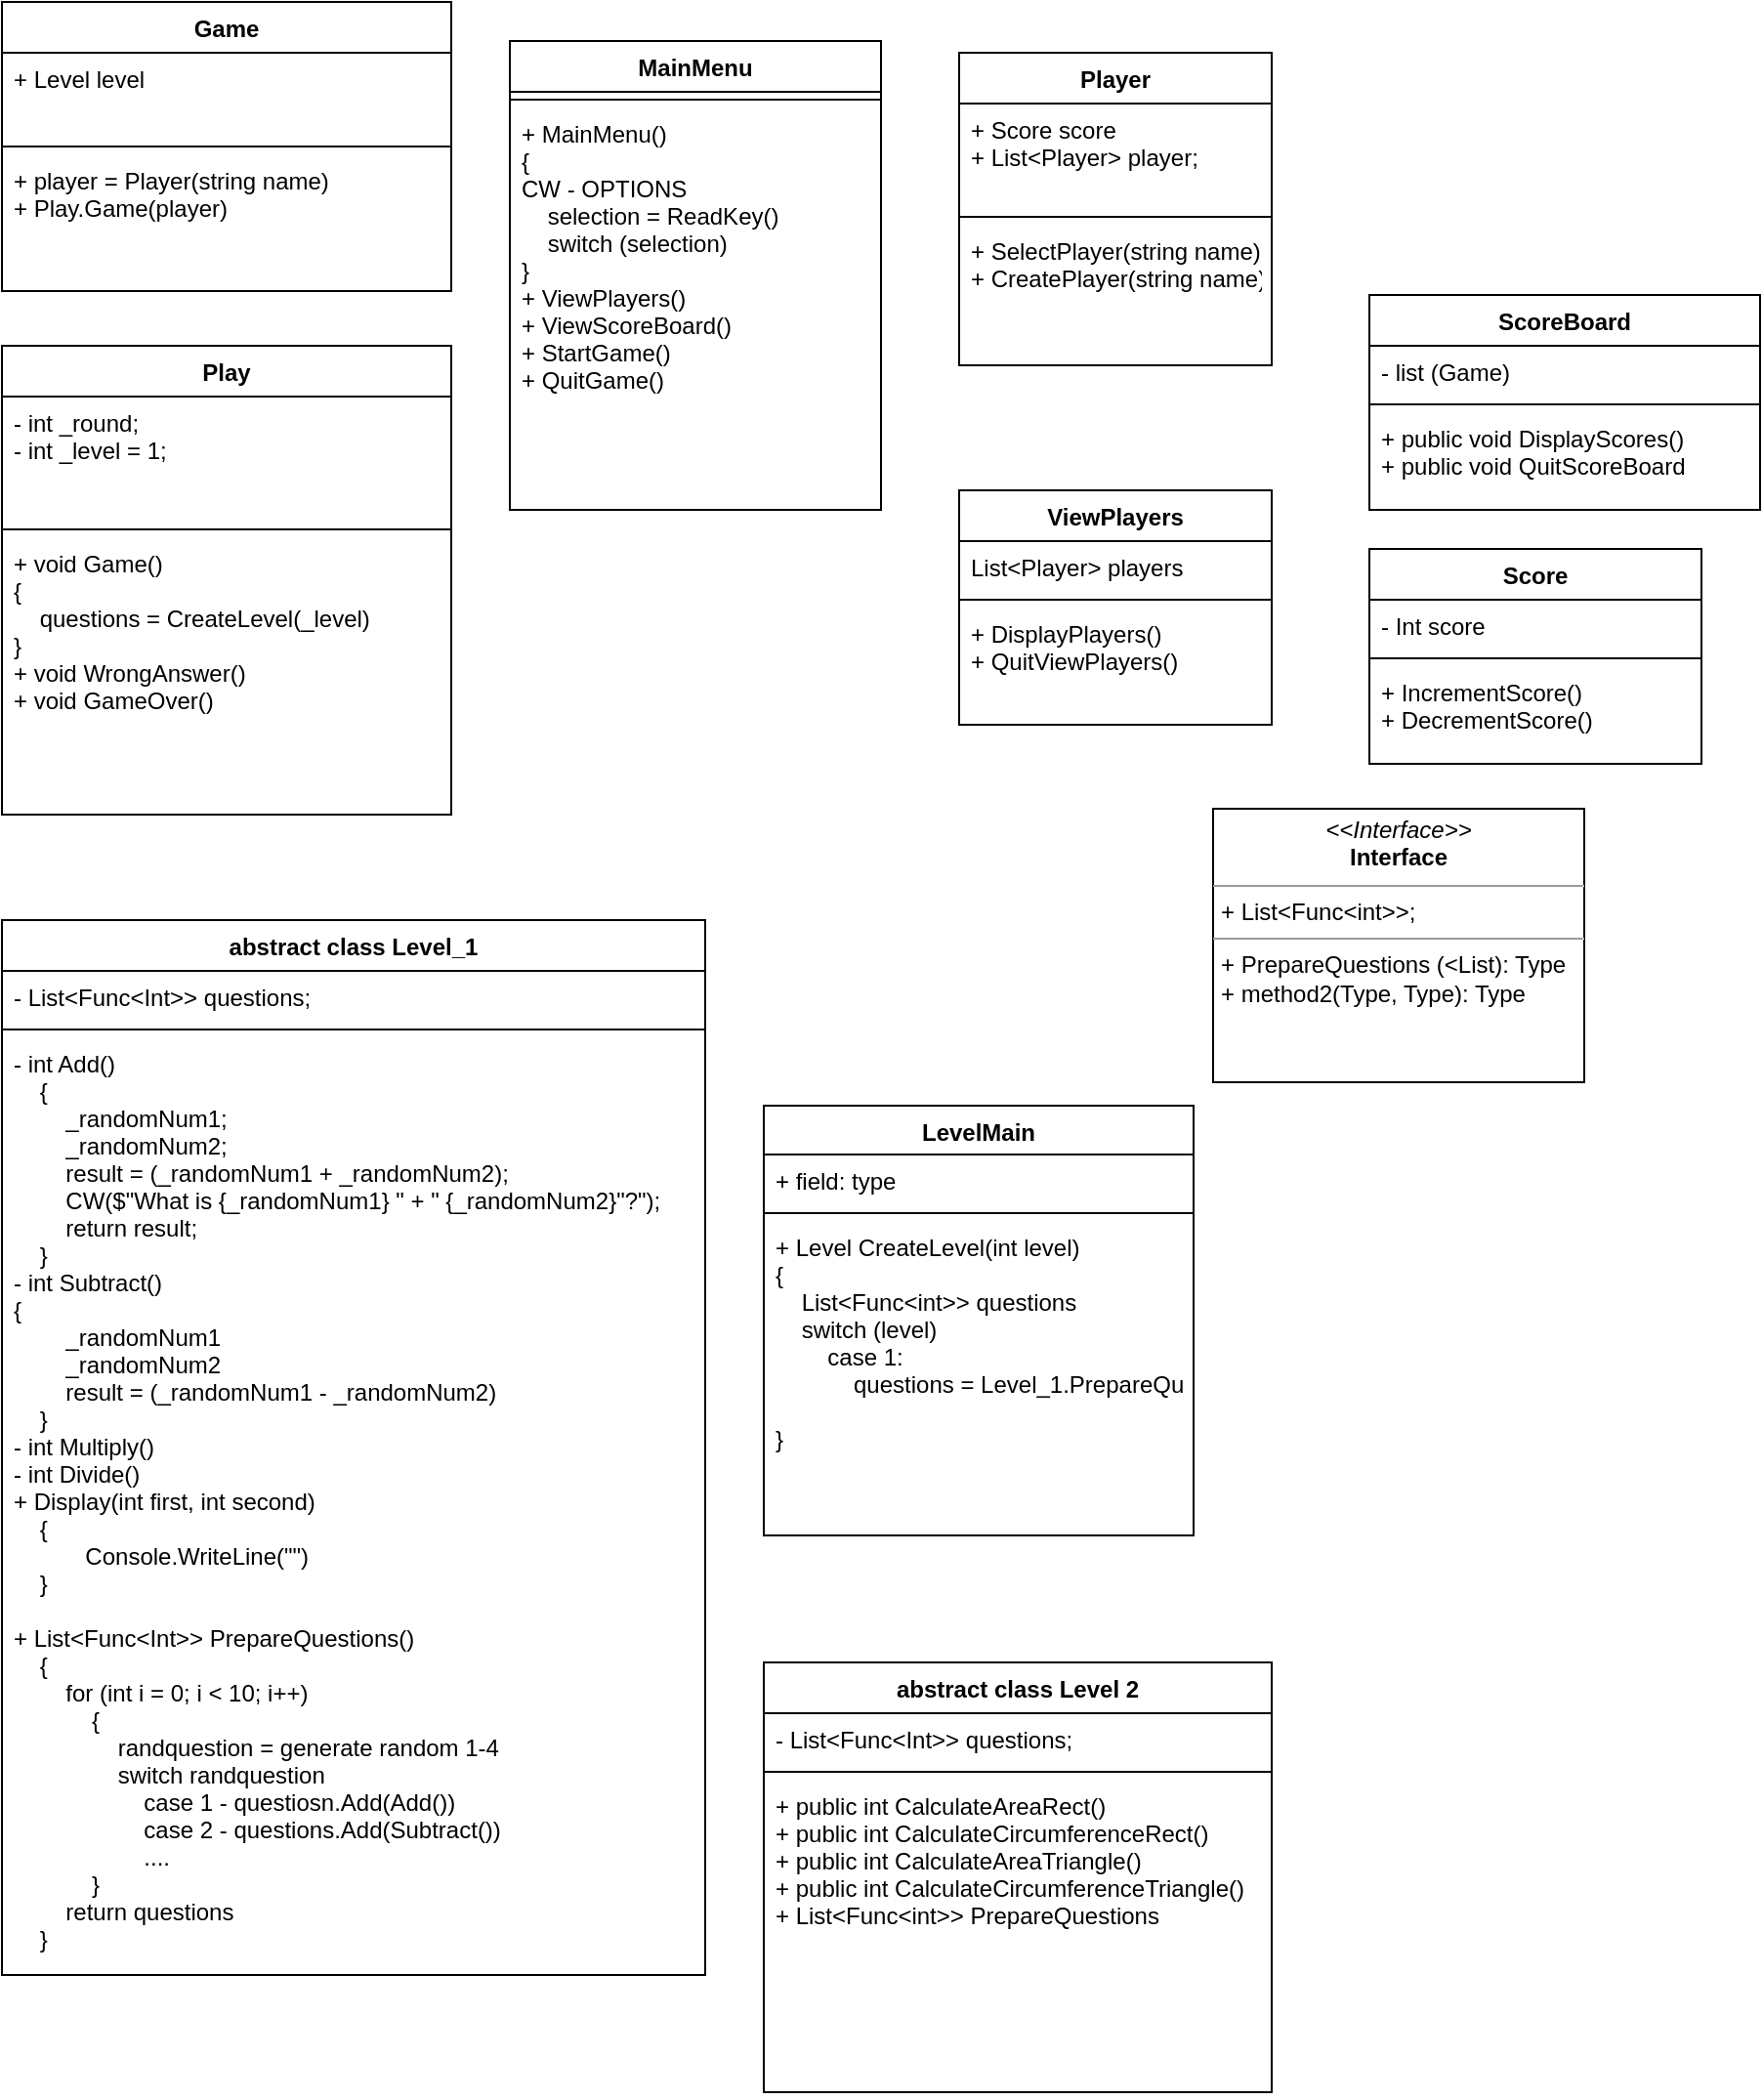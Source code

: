 <mxfile version="20.3.6" type="device"><diagram id="C5RBs43oDa-KdzZeNtuy" name="Page-1"><mxGraphModel dx="1422" dy="794" grid="1" gridSize="10" guides="1" tooltips="1" connect="1" arrows="1" fold="1" page="1" pageScale="1" pageWidth="827" pageHeight="1169" math="0" shadow="0"><root><mxCell id="WIyWlLk6GJQsqaUBKTNV-0"/><mxCell id="WIyWlLk6GJQsqaUBKTNV-1" parent="WIyWlLk6GJQsqaUBKTNV-0"/><mxCell id="1tXJY1DNsXPupj3n5uvp-0" value="Game" style="swimlane;fontStyle=1;align=center;verticalAlign=top;childLayout=stackLayout;horizontal=1;startSize=26;horizontalStack=0;resizeParent=1;resizeParentMax=0;resizeLast=0;collapsible=1;marginBottom=0;" vertex="1" parent="WIyWlLk6GJQsqaUBKTNV-1"><mxGeometry x="30" y="20" width="230" height="148" as="geometry"><mxRectangle x="30" y="30" width="70" height="30" as="alternateBounds"/></mxGeometry></mxCell><mxCell id="1tXJY1DNsXPupj3n5uvp-1" value="+ Level level " style="text;strokeColor=none;fillColor=none;align=left;verticalAlign=top;spacingLeft=4;spacingRight=4;overflow=hidden;rotatable=0;points=[[0,0.5],[1,0.5]];portConstraint=eastwest;" vertex="1" parent="1tXJY1DNsXPupj3n5uvp-0"><mxGeometry y="26" width="230" height="44" as="geometry"/></mxCell><mxCell id="1tXJY1DNsXPupj3n5uvp-2" value="" style="line;strokeWidth=1;fillColor=none;align=left;verticalAlign=middle;spacingTop=-1;spacingLeft=3;spacingRight=3;rotatable=0;labelPosition=right;points=[];portConstraint=eastwest;strokeColor=inherit;" vertex="1" parent="1tXJY1DNsXPupj3n5uvp-0"><mxGeometry y="70" width="230" height="8" as="geometry"/></mxCell><mxCell id="1tXJY1DNsXPupj3n5uvp-3" value="+ player = Player(string name)&#10;+ Play.Game(player) &#10;" style="text;strokeColor=none;fillColor=none;align=left;verticalAlign=top;spacingLeft=4;spacingRight=4;overflow=hidden;rotatable=0;points=[[0,0.5],[1,0.5]];portConstraint=eastwest;" vertex="1" parent="1tXJY1DNsXPupj3n5uvp-0"><mxGeometry y="78" width="230" height="70" as="geometry"/></mxCell><mxCell id="1tXJY1DNsXPupj3n5uvp-4" value="ScoreBoard" style="swimlane;fontStyle=1;align=center;verticalAlign=top;childLayout=stackLayout;horizontal=1;startSize=26;horizontalStack=0;resizeParent=1;resizeParentMax=0;resizeLast=0;collapsible=1;marginBottom=0;" vertex="1" parent="WIyWlLk6GJQsqaUBKTNV-1"><mxGeometry x="730" y="170" width="200" height="110" as="geometry"/></mxCell><mxCell id="1tXJY1DNsXPupj3n5uvp-5" value="- list (Game)" style="text;strokeColor=none;fillColor=none;align=left;verticalAlign=top;spacingLeft=4;spacingRight=4;overflow=hidden;rotatable=0;points=[[0,0.5],[1,0.5]];portConstraint=eastwest;" vertex="1" parent="1tXJY1DNsXPupj3n5uvp-4"><mxGeometry y="26" width="200" height="26" as="geometry"/></mxCell><mxCell id="1tXJY1DNsXPupj3n5uvp-6" value="" style="line;strokeWidth=1;fillColor=none;align=left;verticalAlign=middle;spacingTop=-1;spacingLeft=3;spacingRight=3;rotatable=0;labelPosition=right;points=[];portConstraint=eastwest;strokeColor=inherit;" vertex="1" parent="1tXJY1DNsXPupj3n5uvp-4"><mxGeometry y="52" width="200" height="8" as="geometry"/></mxCell><mxCell id="1tXJY1DNsXPupj3n5uvp-7" value="+ public void DisplayScores() &#10;+ public void QuitScoreBoard" style="text;strokeColor=none;fillColor=none;align=left;verticalAlign=top;spacingLeft=4;spacingRight=4;overflow=hidden;rotatable=0;points=[[0,0.5],[1,0.5]];portConstraint=eastwest;" vertex="1" parent="1tXJY1DNsXPupj3n5uvp-4"><mxGeometry y="60" width="200" height="50" as="geometry"/></mxCell><mxCell id="1tXJY1DNsXPupj3n5uvp-8" value="Play" style="swimlane;fontStyle=1;align=center;verticalAlign=top;childLayout=stackLayout;horizontal=1;startSize=26;horizontalStack=0;resizeParent=1;resizeParentMax=0;resizeLast=0;collapsible=1;marginBottom=0;" vertex="1" parent="WIyWlLk6GJQsqaUBKTNV-1"><mxGeometry x="30" y="196" width="230" height="240" as="geometry"/></mxCell><mxCell id="1tXJY1DNsXPupj3n5uvp-9" value="- int _round;&#10;- int _level = 1; &#10;" style="text;strokeColor=none;fillColor=none;align=left;verticalAlign=top;spacingLeft=4;spacingRight=4;overflow=hidden;rotatable=0;points=[[0,0.5],[1,0.5]];portConstraint=eastwest;" vertex="1" parent="1tXJY1DNsXPupj3n5uvp-8"><mxGeometry y="26" width="230" height="64" as="geometry"/></mxCell><mxCell id="1tXJY1DNsXPupj3n5uvp-10" value="" style="line;strokeWidth=1;fillColor=none;align=left;verticalAlign=middle;spacingTop=-1;spacingLeft=3;spacingRight=3;rotatable=0;labelPosition=right;points=[];portConstraint=eastwest;strokeColor=inherit;" vertex="1" parent="1tXJY1DNsXPupj3n5uvp-8"><mxGeometry y="90" width="230" height="8" as="geometry"/></mxCell><mxCell id="1tXJY1DNsXPupj3n5uvp-11" value="+ void Game()&#10;{    &#10;    questions = CreateLevel(_level)&#10;} &#10;+ void WrongAnswer() &#10;+ void GameOver()" style="text;strokeColor=none;fillColor=none;align=left;verticalAlign=top;spacingLeft=4;spacingRight=4;overflow=hidden;rotatable=0;points=[[0,0.5],[1,0.5]];portConstraint=eastwest;" vertex="1" parent="1tXJY1DNsXPupj3n5uvp-8"><mxGeometry y="98" width="230" height="142" as="geometry"/></mxCell><mxCell id="1tXJY1DNsXPupj3n5uvp-12" value="Player" style="swimlane;fontStyle=1;align=center;verticalAlign=top;childLayout=stackLayout;horizontal=1;startSize=26;horizontalStack=0;resizeParent=1;resizeParentMax=0;resizeLast=0;collapsible=1;marginBottom=0;" vertex="1" parent="WIyWlLk6GJQsqaUBKTNV-1"><mxGeometry x="520" y="46" width="160" height="160" as="geometry"/></mxCell><mxCell id="1tXJY1DNsXPupj3n5uvp-13" value="+ Score score&#10;+ List&lt;Player&gt; player; " style="text;strokeColor=none;fillColor=none;align=left;verticalAlign=top;spacingLeft=4;spacingRight=4;overflow=hidden;rotatable=0;points=[[0,0.5],[1,0.5]];portConstraint=eastwest;" vertex="1" parent="1tXJY1DNsXPupj3n5uvp-12"><mxGeometry y="26" width="160" height="54" as="geometry"/></mxCell><mxCell id="1tXJY1DNsXPupj3n5uvp-14" value="" style="line;strokeWidth=1;fillColor=none;align=left;verticalAlign=middle;spacingTop=-1;spacingLeft=3;spacingRight=3;rotatable=0;labelPosition=right;points=[];portConstraint=eastwest;strokeColor=inherit;" vertex="1" parent="1tXJY1DNsXPupj3n5uvp-12"><mxGeometry y="80" width="160" height="8" as="geometry"/></mxCell><mxCell id="1tXJY1DNsXPupj3n5uvp-15" value="+ SelectPlayer(string name)&#10;+ CreatePlayer(string name)" style="text;strokeColor=none;fillColor=none;align=left;verticalAlign=top;spacingLeft=4;spacingRight=4;overflow=hidden;rotatable=0;points=[[0,0.5],[1,0.5]];portConstraint=eastwest;" vertex="1" parent="1tXJY1DNsXPupj3n5uvp-12"><mxGeometry y="88" width="160" height="72" as="geometry"/></mxCell><mxCell id="1tXJY1DNsXPupj3n5uvp-16" value="abstract class Level_1" style="swimlane;fontStyle=1;align=center;verticalAlign=top;childLayout=stackLayout;horizontal=1;startSize=26;horizontalStack=0;resizeParent=1;resizeParentMax=0;resizeLast=0;collapsible=1;marginBottom=0;" vertex="1" parent="WIyWlLk6GJQsqaUBKTNV-1"><mxGeometry x="30" y="490" width="360" height="540" as="geometry"/></mxCell><mxCell id="1tXJY1DNsXPupj3n5uvp-17" value="- List&lt;Func&lt;Int&gt;&gt; questions;" style="text;strokeColor=none;fillColor=none;align=left;verticalAlign=top;spacingLeft=4;spacingRight=4;overflow=hidden;rotatable=0;points=[[0,0.5],[1,0.5]];portConstraint=eastwest;" vertex="1" parent="1tXJY1DNsXPupj3n5uvp-16"><mxGeometry y="26" width="360" height="26" as="geometry"/></mxCell><mxCell id="1tXJY1DNsXPupj3n5uvp-18" value="" style="line;strokeWidth=1;fillColor=none;align=left;verticalAlign=middle;spacingTop=-1;spacingLeft=3;spacingRight=3;rotatable=0;labelPosition=right;points=[];portConstraint=eastwest;strokeColor=inherit;" vertex="1" parent="1tXJY1DNsXPupj3n5uvp-16"><mxGeometry y="52" width="360" height="8" as="geometry"/></mxCell><mxCell id="1tXJY1DNsXPupj3n5uvp-19" value="- int Add() &#10;    {&#10;        _randomNum1;&#10;        _randomNum2;&#10;        result = (_randomNum1 + _randomNum2);&#10;        CW($&quot;What is {_randomNum1} &quot; + &quot; {_randomNum2}&quot;?&quot;);&#10;        return result;&#10;    }&#10;- int Subtract()&#10;{&#10;        _randomNum1&#10;        _randomNum2&#10;        result = (_randomNum1 - _randomNum2)&#10;    }&#10;- int Multiply()&#10;- int Divide() &#10;+ Display(int first, int second)&#10;    {&#10;           Console.WriteLine(&quot;&quot;)    &#10;    }&#10;&#10;+ List&lt;Func&lt;Int&gt;&gt; PrepareQuestions()&#10;    {&#10;        for (int i = 0; i &lt; 10; i++)&#10;            {&#10;                randquestion = generate random 1-4 &#10;                switch randquestion &#10;                    case 1 - questiosn.Add(Add())&#10;                    case 2 - questions.Add(Subtract())&#10;                    ....&#10;            }&#10;        return questions &#10;    } &#10;                &#10;    " style="text;strokeColor=none;fillColor=none;align=left;verticalAlign=top;spacingLeft=4;spacingRight=4;overflow=hidden;rotatable=0;points=[[0,0.5],[1,0.5]];portConstraint=eastwest;" vertex="1" parent="1tXJY1DNsXPupj3n5uvp-16"><mxGeometry y="60" width="360" height="480" as="geometry"/></mxCell><mxCell id="1tXJY1DNsXPupj3n5uvp-20" value="abstract class Level 2" style="swimlane;fontStyle=1;align=center;verticalAlign=top;childLayout=stackLayout;horizontal=1;startSize=26;horizontalStack=0;resizeParent=1;resizeParentMax=0;resizeLast=0;collapsible=1;marginBottom=0;" vertex="1" parent="WIyWlLk6GJQsqaUBKTNV-1"><mxGeometry x="420" y="870" width="260" height="220" as="geometry"/></mxCell><mxCell id="1tXJY1DNsXPupj3n5uvp-21" value="- List&lt;Func&lt;Int&gt;&gt; questions; " style="text;strokeColor=none;fillColor=none;align=left;verticalAlign=top;spacingLeft=4;spacingRight=4;overflow=hidden;rotatable=0;points=[[0,0.5],[1,0.5]];portConstraint=eastwest;" vertex="1" parent="1tXJY1DNsXPupj3n5uvp-20"><mxGeometry y="26" width="260" height="26" as="geometry"/></mxCell><mxCell id="1tXJY1DNsXPupj3n5uvp-22" value="" style="line;strokeWidth=1;fillColor=none;align=left;verticalAlign=middle;spacingTop=-1;spacingLeft=3;spacingRight=3;rotatable=0;labelPosition=right;points=[];portConstraint=eastwest;strokeColor=inherit;" vertex="1" parent="1tXJY1DNsXPupj3n5uvp-20"><mxGeometry y="52" width="260" height="8" as="geometry"/></mxCell><mxCell id="1tXJY1DNsXPupj3n5uvp-23" value="+ public int CalculateAreaRect()&#10;+ public int CalculateCircumferenceRect()&#10;+ public int CalculateAreaTriangle()&#10;+ public int CalculateCircumferenceTriangle()&#10;+ List&lt;Func&lt;int&gt;&gt; PrepareQuestions&#10;" style="text;strokeColor=none;fillColor=none;align=left;verticalAlign=top;spacingLeft=4;spacingRight=4;overflow=hidden;rotatable=0;points=[[0,0.5],[1,0.5]];portConstraint=eastwest;" vertex="1" parent="1tXJY1DNsXPupj3n5uvp-20"><mxGeometry y="60" width="260" height="160" as="geometry"/></mxCell><mxCell id="1tXJY1DNsXPupj3n5uvp-28" value="Score" style="swimlane;fontStyle=1;align=center;verticalAlign=top;childLayout=stackLayout;horizontal=1;startSize=26;horizontalStack=0;resizeParent=1;resizeParentMax=0;resizeLast=0;collapsible=1;marginBottom=0;" vertex="1" parent="WIyWlLk6GJQsqaUBKTNV-1"><mxGeometry x="730" y="300" width="170" height="110" as="geometry"/></mxCell><mxCell id="1tXJY1DNsXPupj3n5uvp-29" value="- Int score&#10;" style="text;strokeColor=none;fillColor=none;align=left;verticalAlign=top;spacingLeft=4;spacingRight=4;overflow=hidden;rotatable=0;points=[[0,0.5],[1,0.5]];portConstraint=eastwest;" vertex="1" parent="1tXJY1DNsXPupj3n5uvp-28"><mxGeometry y="26" width="170" height="26" as="geometry"/></mxCell><mxCell id="1tXJY1DNsXPupj3n5uvp-30" value="" style="line;strokeWidth=1;fillColor=none;align=left;verticalAlign=middle;spacingTop=-1;spacingLeft=3;spacingRight=3;rotatable=0;labelPosition=right;points=[];portConstraint=eastwest;strokeColor=inherit;" vertex="1" parent="1tXJY1DNsXPupj3n5uvp-28"><mxGeometry y="52" width="170" height="8" as="geometry"/></mxCell><mxCell id="1tXJY1DNsXPupj3n5uvp-31" value="+ IncrementScore()&#10;+ DecrementScore()" style="text;strokeColor=none;fillColor=none;align=left;verticalAlign=top;spacingLeft=4;spacingRight=4;overflow=hidden;rotatable=0;points=[[0,0.5],[1,0.5]];portConstraint=eastwest;" vertex="1" parent="1tXJY1DNsXPupj3n5uvp-28"><mxGeometry y="60" width="170" height="50" as="geometry"/></mxCell><mxCell id="1tXJY1DNsXPupj3n5uvp-34" value="MainMenu" style="swimlane;fontStyle=1;align=center;verticalAlign=top;childLayout=stackLayout;horizontal=1;startSize=26;horizontalStack=0;resizeParent=1;resizeParentMax=0;resizeLast=0;collapsible=1;marginBottom=0;" vertex="1" parent="WIyWlLk6GJQsqaUBKTNV-1"><mxGeometry x="290" y="40" width="190" height="240" as="geometry"/></mxCell><mxCell id="1tXJY1DNsXPupj3n5uvp-36" value="" style="line;strokeWidth=1;fillColor=none;align=left;verticalAlign=middle;spacingTop=-1;spacingLeft=3;spacingRight=3;rotatable=0;labelPosition=right;points=[];portConstraint=eastwest;strokeColor=inherit;" vertex="1" parent="1tXJY1DNsXPupj3n5uvp-34"><mxGeometry y="26" width="190" height="8" as="geometry"/></mxCell><mxCell id="1tXJY1DNsXPupj3n5uvp-37" value="+ MainMenu()&#10;{&#10;CW - OPTIONS &#10;    selection = ReadKey() &#10;    switch (selection)&#10;}&#10;+ ViewPlayers()&#10;+ ViewScoreBoard()&#10;+ StartGame()&#10;+ QuitGame()" style="text;strokeColor=none;fillColor=none;align=left;verticalAlign=top;spacingLeft=4;spacingRight=4;overflow=hidden;rotatable=0;points=[[0,0.5],[1,0.5]];portConstraint=eastwest;" vertex="1" parent="1tXJY1DNsXPupj3n5uvp-34"><mxGeometry y="34" width="190" height="206" as="geometry"/></mxCell><mxCell id="1tXJY1DNsXPupj3n5uvp-38" value="ViewPlayers" style="swimlane;fontStyle=1;align=center;verticalAlign=top;childLayout=stackLayout;horizontal=1;startSize=26;horizontalStack=0;resizeParent=1;resizeParentMax=0;resizeLast=0;collapsible=1;marginBottom=0;" vertex="1" parent="WIyWlLk6GJQsqaUBKTNV-1"><mxGeometry x="520" y="270" width="160" height="120" as="geometry"/></mxCell><mxCell id="1tXJY1DNsXPupj3n5uvp-39" value="List&lt;Player&gt; players" style="text;strokeColor=none;fillColor=none;align=left;verticalAlign=top;spacingLeft=4;spacingRight=4;overflow=hidden;rotatable=0;points=[[0,0.5],[1,0.5]];portConstraint=eastwest;" vertex="1" parent="1tXJY1DNsXPupj3n5uvp-38"><mxGeometry y="26" width="160" height="26" as="geometry"/></mxCell><mxCell id="1tXJY1DNsXPupj3n5uvp-40" value="" style="line;strokeWidth=1;fillColor=none;align=left;verticalAlign=middle;spacingTop=-1;spacingLeft=3;spacingRight=3;rotatable=0;labelPosition=right;points=[];portConstraint=eastwest;strokeColor=inherit;" vertex="1" parent="1tXJY1DNsXPupj3n5uvp-38"><mxGeometry y="52" width="160" height="8" as="geometry"/></mxCell><mxCell id="1tXJY1DNsXPupj3n5uvp-41" value="+ DisplayPlayers()&#10;+ QuitViewPlayers()" style="text;strokeColor=none;fillColor=none;align=left;verticalAlign=top;spacingLeft=4;spacingRight=4;overflow=hidden;rotatable=0;points=[[0,0.5],[1,0.5]];portConstraint=eastwest;" vertex="1" parent="1tXJY1DNsXPupj3n5uvp-38"><mxGeometry y="60" width="160" height="60" as="geometry"/></mxCell><mxCell id="1tXJY1DNsXPupj3n5uvp-47" value="&lt;p style=&quot;margin:0px;margin-top:4px;text-align:center;&quot;&gt;&lt;i&gt;&amp;lt;&amp;lt;Interface&amp;gt;&amp;gt;&lt;/i&gt;&lt;br&gt;&lt;b&gt;Interface&lt;/b&gt;&lt;/p&gt;&lt;hr size=&quot;1&quot;&gt;&lt;p style=&quot;margin:0px;margin-left:4px;&quot;&gt;+ List&amp;lt;Func&amp;lt;int&amp;gt;&amp;gt;;&lt;br&gt;&lt;/p&gt;&lt;hr size=&quot;1&quot;&gt;&lt;p style=&quot;margin:0px;margin-left:4px;&quot;&gt;+ PrepareQuestions (&amp;lt;List): Type&lt;br&gt;+ method2(Type, Type): Type&lt;/p&gt;" style="verticalAlign=top;align=left;overflow=fill;fontSize=12;fontFamily=Helvetica;html=1;" vertex="1" parent="WIyWlLk6GJQsqaUBKTNV-1"><mxGeometry x="650" y="433" width="190" height="140" as="geometry"/></mxCell><mxCell id="1tXJY1DNsXPupj3n5uvp-48" value="LevelMain" style="swimlane;fontStyle=1;align=center;verticalAlign=top;childLayout=stackLayout;horizontal=1;startSize=25;horizontalStack=0;resizeParent=1;resizeParentMax=0;resizeLast=0;collapsible=1;marginBottom=0;" vertex="1" parent="WIyWlLk6GJQsqaUBKTNV-1"><mxGeometry x="420" y="585" width="220" height="220" as="geometry"/></mxCell><mxCell id="1tXJY1DNsXPupj3n5uvp-49" value="+ field: type" style="text;strokeColor=none;fillColor=none;align=left;verticalAlign=top;spacingLeft=4;spacingRight=4;overflow=hidden;rotatable=0;points=[[0,0.5],[1,0.5]];portConstraint=eastwest;" vertex="1" parent="1tXJY1DNsXPupj3n5uvp-48"><mxGeometry y="25" width="220" height="26" as="geometry"/></mxCell><mxCell id="1tXJY1DNsXPupj3n5uvp-50" value="" style="line;strokeWidth=1;fillColor=none;align=left;verticalAlign=middle;spacingTop=-1;spacingLeft=3;spacingRight=3;rotatable=0;labelPosition=right;points=[];portConstraint=eastwest;strokeColor=inherit;" vertex="1" parent="1tXJY1DNsXPupj3n5uvp-48"><mxGeometry y="51" width="220" height="8" as="geometry"/></mxCell><mxCell id="1tXJY1DNsXPupj3n5uvp-51" value="+ Level CreateLevel(int level)&#10;{&#10;    List&lt;Func&lt;int&gt;&gt; questions&#10;    switch (level) &#10;        case 1: &#10;            questions = Level_1.PrepareQuestions&#10;             &#10;}" style="text;strokeColor=none;fillColor=none;align=left;verticalAlign=top;spacingLeft=4;spacingRight=4;overflow=hidden;rotatable=0;points=[[0,0.5],[1,0.5]];portConstraint=eastwest;" vertex="1" parent="1tXJY1DNsXPupj3n5uvp-48"><mxGeometry y="59" width="220" height="161" as="geometry"/></mxCell></root></mxGraphModel></diagram></mxfile>
